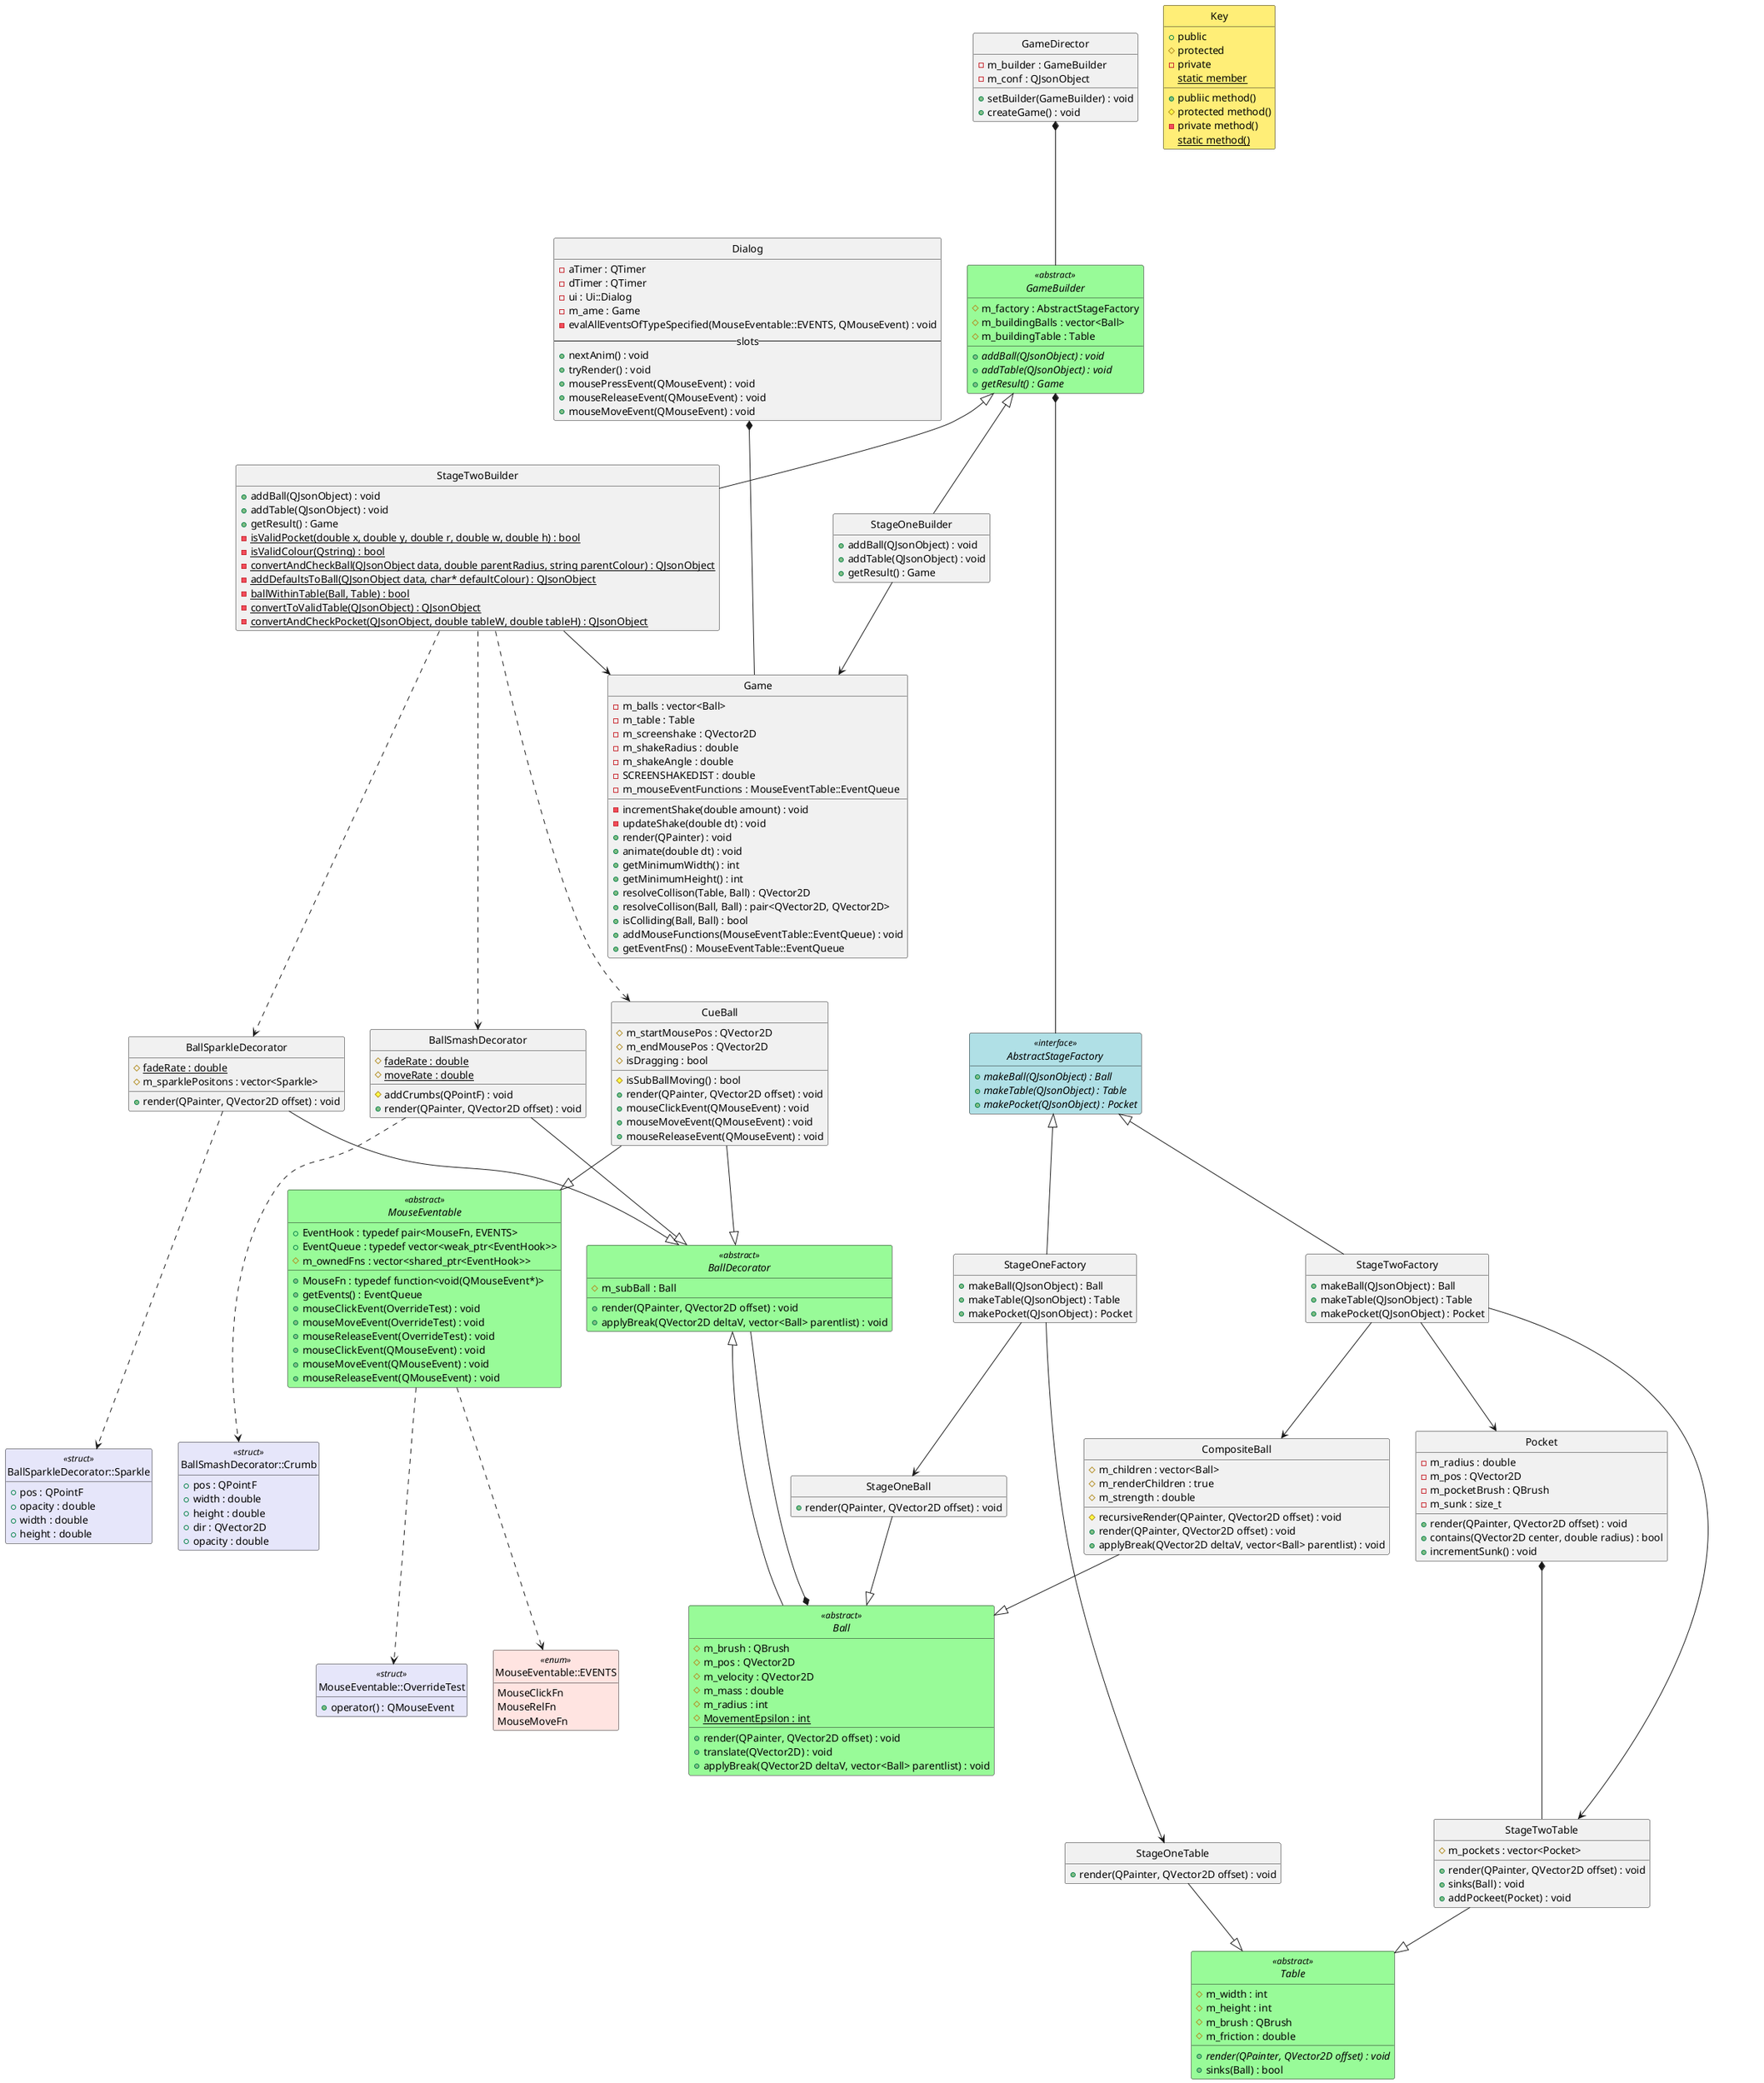 @startuml

interface AbstractStageFactory <<interface>> {
	+ makeBall(QJsonObject) : Ball {abstract}
	+ makeTable(QJsonObject) : Table {abstract}
	+ makePocket(QJsonObject) : Pocket {abstract}
}

class StageOneFactory {
	+ makeBall(QJsonObject) : Ball
	+ makeTable(QJsonObject) : Table
	+ makePocket(QJsonObject) : Pocket
}
class StageTwoFactory {
	+ makeBall(QJsonObject) : Ball
	+ makeTable(QJsonObject) : Table
	+ makePocket(QJsonObject) : Pocket
}

abstract class GameBuilder <<abstract>> {
	# m_factory : AbstractStageFactory
	# m_buildingBalls : vector<Ball> 
	# m_buildingTable : Table
	+ addBall(QJsonObject) : void {abstract}
	+ addTable(QJsonObject) : void {abstract} 
	+ getResult() : Game {abstract}
}
class StageOneBuilder {
	+ addBall(QJsonObject) : void
	+ addTable(QJsonObject) : void
	+ getResult() : Game
}
class StageTwoBuilder {
	+ addBall(QJsonObject) : void
	+ addTable(QJsonObject) : void
	+ getResult() : Game
	- isValidPocket(double x, double y, double r, double w, double h) : bool {static}
	- isValidColour(Qstring) : bool {static}
	- convertAndCheckBall(QJsonObject data, double parentRadius, string parentColour) : QJsonObject {static}
	- addDefaultsToBall(QJsonObject data, char* defaultColour) : QJsonObject {static}
	- ballWithinTable(Ball, Table) : bool {static}
	- convertToValidTable(QJsonObject) : QJsonObject {static}
	- convertAndCheckPocket(QJsonObject, double tableW, double tableH) : QJsonObject {static}
}

class GameDirector {
	- m_builder : GameBuilder
	- m_conf : QJsonObject
	+ setBuilder(GameBuilder) : void
	+ createGame() : void
}

class Game {
	- m_balls : vector<Ball>
	- m_table : Table
	- m_screenshake : QVector2D
	- m_shakeRadius : double
	- m_shakeAngle : double
	- SCREENSHAKEDIST : double
	- incrementShake(double amount) : void
	- updateShake(double dt) : void
	- m_mouseEventFunctions : MouseEventTable::EventQueue
	+ render(QPainter) : void
	+ animate(double dt) : void
	+ getMinimumWidth() : int
	+ getMinimumHeight() : int
	+ resolveCollison(Table, Ball) : QVector2D
	+ resolveCollison(Ball, Ball) : pair<QVector2D, QVector2D>
	+ isColliding(Ball, Ball) : bool
	+ addMouseFunctions(MouseEventTable::EventQueue) : void
	+ getEventFns() : MouseEventTable::EventQueue
}

abstract class MouseEventable <<abstract>> {
	+ MouseFn : typedef function<void(QMouseEvent*)> 
	+ EventHook : typedef pair<MouseFn, EVENTS>
	+ EventQueue : typedef vector<weak_ptr<EventHook>>
	# m_ownedFns : vector<shared_ptr<EventHook>>
	+ getEvents() : EventQueue
	+ mouseClickEvent(OverrideTest) : void
	+ mouseMoveEvent(OverrideTest) : void
	+ mouseReleaseEvent(OverrideTest) : void
	+ mouseClickEvent(QMouseEvent) : void
	+ mouseMoveEvent(QMouseEvent) : void
	+ mouseReleaseEvent(QMouseEvent) : void
}
enum MouseEventable::EVENTS <<enum>> {
	MouseClickFn
	MouseRelFn
	MouseMoveFn
}

class Dialog {
	- aTimer : QTimer
	- dTimer : QTimer
	- ui : Ui::Dialog
	- m_ame : Game
	- evalAllEventsOfTypeSpecified(MouseEventable::EVENTS, QMouseEvent) : void
	--slots--
	+ nextAnim() : void
	+ tryRender() : void
	+ mousePressEvent(QMouseEvent) : void
	+ mouseReleaseEvent(QMouseEvent) : void
	+ mouseMoveEvent(QMouseEvent) : void
}

class MouseEventable::OverrideTest <<struct>> {
	+ operator() : QMouseEvent
}

class Pocket {
	- m_radius : double
	- m_pos : QVector2D
	- m_pocketBrush : QBrush
	- m_sunk : size_t
	+ render(QPainter, QVector2D offset) : void
	+ contains(QVector2D center, double radius) : bool
	+ incrementSunk() : void
}

abstract class Table <<abstract>> {
	# m_width : int
	# m_height : int
	# m_brush : QBrush
	# m_friction : double
	+ render(QPainter, QVector2D offset) : void {abstract}
	+ sinks(Ball) : bool
}

class StageOneTable {
	+ render(QPainter, QVector2D offset) : void
}

class StageTwoTable {
	# m_pockets : vector<Pocket>
	+ render(QPainter, QVector2D offset) : void
	+ sinks(Ball) : void
	+ addPockeet(Pocket) : void
}

abstract class Ball <<abstract>> {
	# m_brush : QBrush
	# m_pos : QVector2D
	# m_velocity : QVector2D
	# m_mass : double
	# m_radius : int
	# MovementEpsilon : int {static}
	+ render(QPainter, QVector2D offset) : void
	+ translate(QVector2D) : void
	+ applyBreak(QVector2D deltaV, vector<Ball> parentlist) : void
}
class StageOneBall {
	+ render(QPainter, QVector2D offset) : void
}
class CompositeBall {
	# m_children : vector<Ball>
	# m_renderChildren : true
	# recursiveRender(QPainter, QVector2D offset) : void
	# m_strength : double
	+ render(QPainter, QVector2D offset) : void
	+ applyBreak(QVector2D deltaV, vector<Ball> parentlist) : void
}
abstract class BallDecorator <<abstract>> {
	# m_subBall : Ball
	+ render(QPainter, QVector2D offset) : void
	+ applyBreak(QVector2D deltaV, vector<Ball> parentlist) : void
}
class CueBall {
	# m_startMousePos : QVector2D
	# m_endMousePos : QVector2D
	# isDragging : bool
	# isSubBallMoving() : bool
	+ render(QPainter, QVector2D offset) : void
	+ mouseClickEvent(QMouseEvent) : void
	+ mouseMoveEvent(QMouseEvent) : void
	+ mouseReleaseEvent(QMouseEvent) : void
}
class BallSparkleDecorator {
	# fadeRate : double {static}
	# m_sparklePositons : vector<Sparkle>
	+ render(QPainter, QVector2D offset) : void
}
class BallSparkleDecorator::Sparkle <<struct>> {
	+ pos : QPointF
	+ opacity : double
	+ width : double
	+ height : double
}
class BallSmashDecorator {
	# fadeRate : double {static}
	# moveRate : double {static}
	# addCrumbs(QPointF) : void
	+ render(QPainter, QVector2D offset) : void
}
class BallSmashDecorator::Crumb <<struct>> {
	+ pos : QPointF
	+ width : double
	+ height : double
	+ dir : QVector2D
	+ opacity : double
}

class Key #ffee77 {
	+public
	#protected
	-private
	static member {static}
	+publiic method()
	#protected method()
	-private method()
	static method() {static}
}

hide circle
hide empty members

skinparam Class {
	BackgroundColor<<abstract>> PaleGreen
	BackgroundColor<<interface>> PowderBlue
	BackgroundColor<<enum>> MistyRose
	BackgroundColor<<struct>> Lavender
}

GameDirector          *---  GameBuilder
GameBuilder           *---  AbstractStageFactory
GameBuilder           <|--  StageOneBuilder
GameBuilder           <|--  StageTwoBuilder
StageOneBuilder       -->   Game
StageTwoBuilder       -->   Game
AbstractStageFactory  <|--  StageOneFactory
AbstractStageFactory  <|--  StageTwoFactory
Dialog                *---  Game

StageOneBall          --|>  Ball
CompositeBall         --|>  Ball
StageOneTable         --|>  Table
StageTwoTable         --|>  Table
Pocket                *---  StageTwoTable

StageOneFactory       -->   StageOneTable
StageOneFactory       -->   StageOneBall
StageTwoFactory       -->   StageTwoTable
StageTwoFactory       -->   CompositeBall
StageTwoFactory       -->   Pocket

BallDecorator         <|--  Ball
BallDecorator         ---*  Ball
CueBall               --|>  BallDecorator
BallSparkleDecorator  --|>  BallDecorator
BallSmashDecorator    --|>  BallDecorator
BallSparkleDecorator  ...>  BallSparkleDecorator::Sparkle
BallSmashDecorator    ...>  BallSmashDecorator::Crumb
StageTwoBuilder       ...>  CueBall
StageTwoBuilder       ...>  BallSparkleDecorator
StageTwoBuilder       ...>  BallSmashDecorator

MouseEventable        ...>  MouseEventable::OverrideTest
MouseEventable        ...>  MouseEventable::EVENTS
CueBall               --|>  MouseEventable

@enduml
